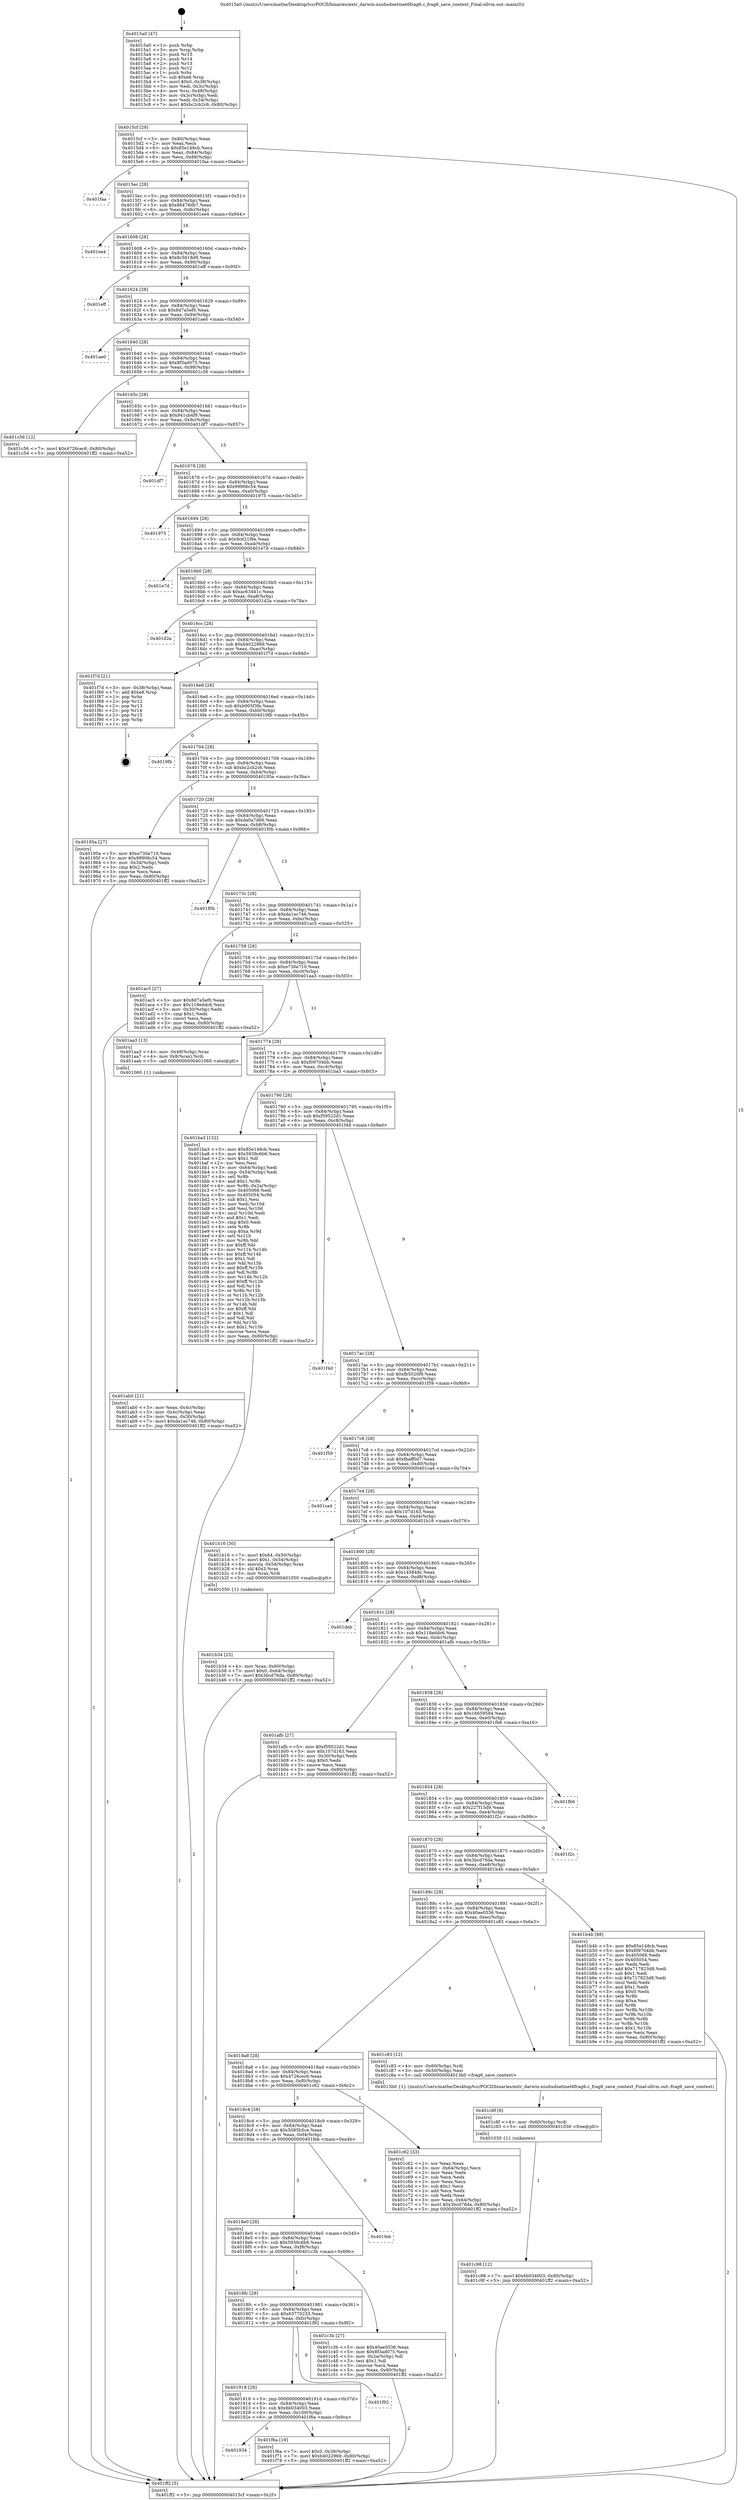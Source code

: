 digraph "0x4015a0" {
  label = "0x4015a0 (/mnt/c/Users/mathe/Desktop/tcc/POCII/binaries/extr_darwin-xnubsdnetinet6frag6.c_frag6_save_context_Final-ollvm.out::main(0))"
  labelloc = "t"
  node[shape=record]

  Entry [label="",width=0.3,height=0.3,shape=circle,fillcolor=black,style=filled]
  "0x4015cf" [label="{
     0x4015cf [29]\l
     | [instrs]\l
     &nbsp;&nbsp;0x4015cf \<+3\>: mov -0x80(%rbp),%eax\l
     &nbsp;&nbsp;0x4015d2 \<+2\>: mov %eax,%ecx\l
     &nbsp;&nbsp;0x4015d4 \<+6\>: sub $0x85e148cb,%ecx\l
     &nbsp;&nbsp;0x4015da \<+6\>: mov %eax,-0x84(%rbp)\l
     &nbsp;&nbsp;0x4015e0 \<+6\>: mov %ecx,-0x88(%rbp)\l
     &nbsp;&nbsp;0x4015e6 \<+6\>: je 0000000000401faa \<main+0xa0a\>\l
  }"]
  "0x401faa" [label="{
     0x401faa\l
  }", style=dashed]
  "0x4015ec" [label="{
     0x4015ec [28]\l
     | [instrs]\l
     &nbsp;&nbsp;0x4015ec \<+5\>: jmp 00000000004015f1 \<main+0x51\>\l
     &nbsp;&nbsp;0x4015f1 \<+6\>: mov -0x84(%rbp),%eax\l
     &nbsp;&nbsp;0x4015f7 \<+5\>: sub $0x86476db7,%eax\l
     &nbsp;&nbsp;0x4015fc \<+6\>: mov %eax,-0x8c(%rbp)\l
     &nbsp;&nbsp;0x401602 \<+6\>: je 0000000000401ee4 \<main+0x944\>\l
  }"]
  Exit [label="",width=0.3,height=0.3,shape=circle,fillcolor=black,style=filled,peripheries=2]
  "0x401ee4" [label="{
     0x401ee4\l
  }", style=dashed]
  "0x401608" [label="{
     0x401608 [28]\l
     | [instrs]\l
     &nbsp;&nbsp;0x401608 \<+5\>: jmp 000000000040160d \<main+0x6d\>\l
     &nbsp;&nbsp;0x40160d \<+6\>: mov -0x84(%rbp),%eax\l
     &nbsp;&nbsp;0x401613 \<+5\>: sub $0x8c5618d9,%eax\l
     &nbsp;&nbsp;0x401618 \<+6\>: mov %eax,-0x90(%rbp)\l
     &nbsp;&nbsp;0x40161e \<+6\>: je 0000000000401eff \<main+0x95f\>\l
  }"]
  "0x401934" [label="{
     0x401934\l
  }", style=dashed]
  "0x401eff" [label="{
     0x401eff\l
  }", style=dashed]
  "0x401624" [label="{
     0x401624 [28]\l
     | [instrs]\l
     &nbsp;&nbsp;0x401624 \<+5\>: jmp 0000000000401629 \<main+0x89\>\l
     &nbsp;&nbsp;0x401629 \<+6\>: mov -0x84(%rbp),%eax\l
     &nbsp;&nbsp;0x40162f \<+5\>: sub $0x8d7a5ef0,%eax\l
     &nbsp;&nbsp;0x401634 \<+6\>: mov %eax,-0x94(%rbp)\l
     &nbsp;&nbsp;0x40163a \<+6\>: je 0000000000401ae0 \<main+0x540\>\l
  }"]
  "0x401f6a" [label="{
     0x401f6a [19]\l
     | [instrs]\l
     &nbsp;&nbsp;0x401f6a \<+7\>: movl $0x0,-0x38(%rbp)\l
     &nbsp;&nbsp;0x401f71 \<+7\>: movl $0xb4022969,-0x80(%rbp)\l
     &nbsp;&nbsp;0x401f78 \<+5\>: jmp 0000000000401ff2 \<main+0xa52\>\l
  }"]
  "0x401ae0" [label="{
     0x401ae0\l
  }", style=dashed]
  "0x401640" [label="{
     0x401640 [28]\l
     | [instrs]\l
     &nbsp;&nbsp;0x401640 \<+5\>: jmp 0000000000401645 \<main+0xa5\>\l
     &nbsp;&nbsp;0x401645 \<+6\>: mov -0x84(%rbp),%eax\l
     &nbsp;&nbsp;0x40164b \<+5\>: sub $0x8f3ad075,%eax\l
     &nbsp;&nbsp;0x401650 \<+6\>: mov %eax,-0x98(%rbp)\l
     &nbsp;&nbsp;0x401656 \<+6\>: je 0000000000401c56 \<main+0x6b6\>\l
  }"]
  "0x401918" [label="{
     0x401918 [28]\l
     | [instrs]\l
     &nbsp;&nbsp;0x401918 \<+5\>: jmp 000000000040191d \<main+0x37d\>\l
     &nbsp;&nbsp;0x40191d \<+6\>: mov -0x84(%rbp),%eax\l
     &nbsp;&nbsp;0x401923 \<+5\>: sub $0x6b034003,%eax\l
     &nbsp;&nbsp;0x401928 \<+6\>: mov %eax,-0x100(%rbp)\l
     &nbsp;&nbsp;0x40192e \<+6\>: je 0000000000401f6a \<main+0x9ca\>\l
  }"]
  "0x401c56" [label="{
     0x401c56 [12]\l
     | [instrs]\l
     &nbsp;&nbsp;0x401c56 \<+7\>: movl $0x4726cec6,-0x80(%rbp)\l
     &nbsp;&nbsp;0x401c5d \<+5\>: jmp 0000000000401ff2 \<main+0xa52\>\l
  }"]
  "0x40165c" [label="{
     0x40165c [28]\l
     | [instrs]\l
     &nbsp;&nbsp;0x40165c \<+5\>: jmp 0000000000401661 \<main+0xc1\>\l
     &nbsp;&nbsp;0x401661 \<+6\>: mov -0x84(%rbp),%eax\l
     &nbsp;&nbsp;0x401667 \<+5\>: sub $0x941cb4f9,%eax\l
     &nbsp;&nbsp;0x40166c \<+6\>: mov %eax,-0x9c(%rbp)\l
     &nbsp;&nbsp;0x401672 \<+6\>: je 0000000000401df7 \<main+0x857\>\l
  }"]
  "0x401f92" [label="{
     0x401f92\l
  }", style=dashed]
  "0x401df7" [label="{
     0x401df7\l
  }", style=dashed]
  "0x401678" [label="{
     0x401678 [28]\l
     | [instrs]\l
     &nbsp;&nbsp;0x401678 \<+5\>: jmp 000000000040167d \<main+0xdd\>\l
     &nbsp;&nbsp;0x40167d \<+6\>: mov -0x84(%rbp),%eax\l
     &nbsp;&nbsp;0x401683 \<+5\>: sub $0x99906c54,%eax\l
     &nbsp;&nbsp;0x401688 \<+6\>: mov %eax,-0xa0(%rbp)\l
     &nbsp;&nbsp;0x40168e \<+6\>: je 0000000000401975 \<main+0x3d5\>\l
  }"]
  "0x401c98" [label="{
     0x401c98 [12]\l
     | [instrs]\l
     &nbsp;&nbsp;0x401c98 \<+7\>: movl $0x6b034003,-0x80(%rbp)\l
     &nbsp;&nbsp;0x401c9f \<+5\>: jmp 0000000000401ff2 \<main+0xa52\>\l
  }"]
  "0x401975" [label="{
     0x401975\l
  }", style=dashed]
  "0x401694" [label="{
     0x401694 [28]\l
     | [instrs]\l
     &nbsp;&nbsp;0x401694 \<+5\>: jmp 0000000000401699 \<main+0xf9\>\l
     &nbsp;&nbsp;0x401699 \<+6\>: mov -0x84(%rbp),%eax\l
     &nbsp;&nbsp;0x40169f \<+5\>: sub $0x9c621f9e,%eax\l
     &nbsp;&nbsp;0x4016a4 \<+6\>: mov %eax,-0xa4(%rbp)\l
     &nbsp;&nbsp;0x4016aa \<+6\>: je 0000000000401e7d \<main+0x8dd\>\l
  }"]
  "0x401c8f" [label="{
     0x401c8f [9]\l
     | [instrs]\l
     &nbsp;&nbsp;0x401c8f \<+4\>: mov -0x60(%rbp),%rdi\l
     &nbsp;&nbsp;0x401c93 \<+5\>: call 0000000000401030 \<free@plt\>\l
     | [calls]\l
     &nbsp;&nbsp;0x401030 \{1\} (unknown)\l
  }"]
  "0x401e7d" [label="{
     0x401e7d\l
  }", style=dashed]
  "0x4016b0" [label="{
     0x4016b0 [28]\l
     | [instrs]\l
     &nbsp;&nbsp;0x4016b0 \<+5\>: jmp 00000000004016b5 \<main+0x115\>\l
     &nbsp;&nbsp;0x4016b5 \<+6\>: mov -0x84(%rbp),%eax\l
     &nbsp;&nbsp;0x4016bb \<+5\>: sub $0xac63441c,%eax\l
     &nbsp;&nbsp;0x4016c0 \<+6\>: mov %eax,-0xa8(%rbp)\l
     &nbsp;&nbsp;0x4016c6 \<+6\>: je 0000000000401d2a \<main+0x78a\>\l
  }"]
  "0x4018fc" [label="{
     0x4018fc [28]\l
     | [instrs]\l
     &nbsp;&nbsp;0x4018fc \<+5\>: jmp 0000000000401901 \<main+0x361\>\l
     &nbsp;&nbsp;0x401901 \<+6\>: mov -0x84(%rbp),%eax\l
     &nbsp;&nbsp;0x401907 \<+5\>: sub $0x63770233,%eax\l
     &nbsp;&nbsp;0x40190c \<+6\>: mov %eax,-0xfc(%rbp)\l
     &nbsp;&nbsp;0x401912 \<+6\>: je 0000000000401f92 \<main+0x9f2\>\l
  }"]
  "0x401d2a" [label="{
     0x401d2a\l
  }", style=dashed]
  "0x4016cc" [label="{
     0x4016cc [28]\l
     | [instrs]\l
     &nbsp;&nbsp;0x4016cc \<+5\>: jmp 00000000004016d1 \<main+0x131\>\l
     &nbsp;&nbsp;0x4016d1 \<+6\>: mov -0x84(%rbp),%eax\l
     &nbsp;&nbsp;0x4016d7 \<+5\>: sub $0xb4022969,%eax\l
     &nbsp;&nbsp;0x4016dc \<+6\>: mov %eax,-0xac(%rbp)\l
     &nbsp;&nbsp;0x4016e2 \<+6\>: je 0000000000401f7d \<main+0x9dd\>\l
  }"]
  "0x401c3b" [label="{
     0x401c3b [27]\l
     | [instrs]\l
     &nbsp;&nbsp;0x401c3b \<+5\>: mov $0x40ae0536,%eax\l
     &nbsp;&nbsp;0x401c40 \<+5\>: mov $0x8f3ad075,%ecx\l
     &nbsp;&nbsp;0x401c45 \<+3\>: mov -0x2a(%rbp),%dl\l
     &nbsp;&nbsp;0x401c48 \<+3\>: test $0x1,%dl\l
     &nbsp;&nbsp;0x401c4b \<+3\>: cmovne %ecx,%eax\l
     &nbsp;&nbsp;0x401c4e \<+3\>: mov %eax,-0x80(%rbp)\l
     &nbsp;&nbsp;0x401c51 \<+5\>: jmp 0000000000401ff2 \<main+0xa52\>\l
  }"]
  "0x401f7d" [label="{
     0x401f7d [21]\l
     | [instrs]\l
     &nbsp;&nbsp;0x401f7d \<+3\>: mov -0x38(%rbp),%eax\l
     &nbsp;&nbsp;0x401f80 \<+7\>: add $0xe8,%rsp\l
     &nbsp;&nbsp;0x401f87 \<+1\>: pop %rbx\l
     &nbsp;&nbsp;0x401f88 \<+2\>: pop %r12\l
     &nbsp;&nbsp;0x401f8a \<+2\>: pop %r13\l
     &nbsp;&nbsp;0x401f8c \<+2\>: pop %r14\l
     &nbsp;&nbsp;0x401f8e \<+2\>: pop %r15\l
     &nbsp;&nbsp;0x401f90 \<+1\>: pop %rbp\l
     &nbsp;&nbsp;0x401f91 \<+1\>: ret\l
  }"]
  "0x4016e8" [label="{
     0x4016e8 [28]\l
     | [instrs]\l
     &nbsp;&nbsp;0x4016e8 \<+5\>: jmp 00000000004016ed \<main+0x14d\>\l
     &nbsp;&nbsp;0x4016ed \<+6\>: mov -0x84(%rbp),%eax\l
     &nbsp;&nbsp;0x4016f3 \<+5\>: sub $0xb905f3fe,%eax\l
     &nbsp;&nbsp;0x4016f8 \<+6\>: mov %eax,-0xb0(%rbp)\l
     &nbsp;&nbsp;0x4016fe \<+6\>: je 00000000004019fb \<main+0x45b\>\l
  }"]
  "0x4018e0" [label="{
     0x4018e0 [28]\l
     | [instrs]\l
     &nbsp;&nbsp;0x4018e0 \<+5\>: jmp 00000000004018e5 \<main+0x345\>\l
     &nbsp;&nbsp;0x4018e5 \<+6\>: mov -0x84(%rbp),%eax\l
     &nbsp;&nbsp;0x4018eb \<+5\>: sub $0x5939c6b6,%eax\l
     &nbsp;&nbsp;0x4018f0 \<+6\>: mov %eax,-0xf8(%rbp)\l
     &nbsp;&nbsp;0x4018f6 \<+6\>: je 0000000000401c3b \<main+0x69b\>\l
  }"]
  "0x4019fb" [label="{
     0x4019fb\l
  }", style=dashed]
  "0x401704" [label="{
     0x401704 [28]\l
     | [instrs]\l
     &nbsp;&nbsp;0x401704 \<+5\>: jmp 0000000000401709 \<main+0x169\>\l
     &nbsp;&nbsp;0x401709 \<+6\>: mov -0x84(%rbp),%eax\l
     &nbsp;&nbsp;0x40170f \<+5\>: sub $0xbc2cb2c6,%eax\l
     &nbsp;&nbsp;0x401714 \<+6\>: mov %eax,-0xb4(%rbp)\l
     &nbsp;&nbsp;0x40171a \<+6\>: je 000000000040195a \<main+0x3ba\>\l
  }"]
  "0x401feb" [label="{
     0x401feb\l
  }", style=dashed]
  "0x40195a" [label="{
     0x40195a [27]\l
     | [instrs]\l
     &nbsp;&nbsp;0x40195a \<+5\>: mov $0xe730e710,%eax\l
     &nbsp;&nbsp;0x40195f \<+5\>: mov $0x99906c54,%ecx\l
     &nbsp;&nbsp;0x401964 \<+3\>: mov -0x34(%rbp),%edx\l
     &nbsp;&nbsp;0x401967 \<+3\>: cmp $0x2,%edx\l
     &nbsp;&nbsp;0x40196a \<+3\>: cmovne %ecx,%eax\l
     &nbsp;&nbsp;0x40196d \<+3\>: mov %eax,-0x80(%rbp)\l
     &nbsp;&nbsp;0x401970 \<+5\>: jmp 0000000000401ff2 \<main+0xa52\>\l
  }"]
  "0x401720" [label="{
     0x401720 [28]\l
     | [instrs]\l
     &nbsp;&nbsp;0x401720 \<+5\>: jmp 0000000000401725 \<main+0x185\>\l
     &nbsp;&nbsp;0x401725 \<+6\>: mov -0x84(%rbp),%eax\l
     &nbsp;&nbsp;0x40172b \<+5\>: sub $0xda0a7d66,%eax\l
     &nbsp;&nbsp;0x401730 \<+6\>: mov %eax,-0xb8(%rbp)\l
     &nbsp;&nbsp;0x401736 \<+6\>: je 0000000000401f0b \<main+0x96b\>\l
  }"]
  "0x401ff2" [label="{
     0x401ff2 [5]\l
     | [instrs]\l
     &nbsp;&nbsp;0x401ff2 \<+5\>: jmp 00000000004015cf \<main+0x2f\>\l
  }"]
  "0x4015a0" [label="{
     0x4015a0 [47]\l
     | [instrs]\l
     &nbsp;&nbsp;0x4015a0 \<+1\>: push %rbp\l
     &nbsp;&nbsp;0x4015a1 \<+3\>: mov %rsp,%rbp\l
     &nbsp;&nbsp;0x4015a4 \<+2\>: push %r15\l
     &nbsp;&nbsp;0x4015a6 \<+2\>: push %r14\l
     &nbsp;&nbsp;0x4015a8 \<+2\>: push %r13\l
     &nbsp;&nbsp;0x4015aa \<+2\>: push %r12\l
     &nbsp;&nbsp;0x4015ac \<+1\>: push %rbx\l
     &nbsp;&nbsp;0x4015ad \<+7\>: sub $0xe8,%rsp\l
     &nbsp;&nbsp;0x4015b4 \<+7\>: movl $0x0,-0x38(%rbp)\l
     &nbsp;&nbsp;0x4015bb \<+3\>: mov %edi,-0x3c(%rbp)\l
     &nbsp;&nbsp;0x4015be \<+4\>: mov %rsi,-0x48(%rbp)\l
     &nbsp;&nbsp;0x4015c2 \<+3\>: mov -0x3c(%rbp),%edi\l
     &nbsp;&nbsp;0x4015c5 \<+3\>: mov %edi,-0x34(%rbp)\l
     &nbsp;&nbsp;0x4015c8 \<+7\>: movl $0xbc2cb2c6,-0x80(%rbp)\l
  }"]
  "0x4018c4" [label="{
     0x4018c4 [28]\l
     | [instrs]\l
     &nbsp;&nbsp;0x4018c4 \<+5\>: jmp 00000000004018c9 \<main+0x329\>\l
     &nbsp;&nbsp;0x4018c9 \<+6\>: mov -0x84(%rbp),%eax\l
     &nbsp;&nbsp;0x4018cf \<+5\>: sub $0x5085b5ce,%eax\l
     &nbsp;&nbsp;0x4018d4 \<+6\>: mov %eax,-0xf4(%rbp)\l
     &nbsp;&nbsp;0x4018da \<+6\>: je 0000000000401feb \<main+0xa4b\>\l
  }"]
  "0x401f0b" [label="{
     0x401f0b\l
  }", style=dashed]
  "0x40173c" [label="{
     0x40173c [28]\l
     | [instrs]\l
     &nbsp;&nbsp;0x40173c \<+5\>: jmp 0000000000401741 \<main+0x1a1\>\l
     &nbsp;&nbsp;0x401741 \<+6\>: mov -0x84(%rbp),%eax\l
     &nbsp;&nbsp;0x401747 \<+5\>: sub $0xda1ec746,%eax\l
     &nbsp;&nbsp;0x40174c \<+6\>: mov %eax,-0xbc(%rbp)\l
     &nbsp;&nbsp;0x401752 \<+6\>: je 0000000000401ac5 \<main+0x525\>\l
  }"]
  "0x401c62" [label="{
     0x401c62 [33]\l
     | [instrs]\l
     &nbsp;&nbsp;0x401c62 \<+2\>: xor %eax,%eax\l
     &nbsp;&nbsp;0x401c64 \<+3\>: mov -0x64(%rbp),%ecx\l
     &nbsp;&nbsp;0x401c67 \<+2\>: mov %eax,%edx\l
     &nbsp;&nbsp;0x401c69 \<+2\>: sub %ecx,%edx\l
     &nbsp;&nbsp;0x401c6b \<+2\>: mov %eax,%ecx\l
     &nbsp;&nbsp;0x401c6d \<+3\>: sub $0x1,%ecx\l
     &nbsp;&nbsp;0x401c70 \<+2\>: add %ecx,%edx\l
     &nbsp;&nbsp;0x401c72 \<+2\>: sub %edx,%eax\l
     &nbsp;&nbsp;0x401c74 \<+3\>: mov %eax,-0x64(%rbp)\l
     &nbsp;&nbsp;0x401c77 \<+7\>: movl $0x3bcd76da,-0x80(%rbp)\l
     &nbsp;&nbsp;0x401c7e \<+5\>: jmp 0000000000401ff2 \<main+0xa52\>\l
  }"]
  "0x401ac5" [label="{
     0x401ac5 [27]\l
     | [instrs]\l
     &nbsp;&nbsp;0x401ac5 \<+5\>: mov $0x8d7a5ef0,%eax\l
     &nbsp;&nbsp;0x401aca \<+5\>: mov $0x118eddc6,%ecx\l
     &nbsp;&nbsp;0x401acf \<+3\>: mov -0x30(%rbp),%edx\l
     &nbsp;&nbsp;0x401ad2 \<+3\>: cmp $0x1,%edx\l
     &nbsp;&nbsp;0x401ad5 \<+3\>: cmovl %ecx,%eax\l
     &nbsp;&nbsp;0x401ad8 \<+3\>: mov %eax,-0x80(%rbp)\l
     &nbsp;&nbsp;0x401adb \<+5\>: jmp 0000000000401ff2 \<main+0xa52\>\l
  }"]
  "0x401758" [label="{
     0x401758 [28]\l
     | [instrs]\l
     &nbsp;&nbsp;0x401758 \<+5\>: jmp 000000000040175d \<main+0x1bd\>\l
     &nbsp;&nbsp;0x40175d \<+6\>: mov -0x84(%rbp),%eax\l
     &nbsp;&nbsp;0x401763 \<+5\>: sub $0xe730e710,%eax\l
     &nbsp;&nbsp;0x401768 \<+6\>: mov %eax,-0xc0(%rbp)\l
     &nbsp;&nbsp;0x40176e \<+6\>: je 0000000000401aa3 \<main+0x503\>\l
  }"]
  "0x4018a8" [label="{
     0x4018a8 [28]\l
     | [instrs]\l
     &nbsp;&nbsp;0x4018a8 \<+5\>: jmp 00000000004018ad \<main+0x30d\>\l
     &nbsp;&nbsp;0x4018ad \<+6\>: mov -0x84(%rbp),%eax\l
     &nbsp;&nbsp;0x4018b3 \<+5\>: sub $0x4726cec6,%eax\l
     &nbsp;&nbsp;0x4018b8 \<+6\>: mov %eax,-0xf0(%rbp)\l
     &nbsp;&nbsp;0x4018be \<+6\>: je 0000000000401c62 \<main+0x6c2\>\l
  }"]
  "0x401aa3" [label="{
     0x401aa3 [13]\l
     | [instrs]\l
     &nbsp;&nbsp;0x401aa3 \<+4\>: mov -0x48(%rbp),%rax\l
     &nbsp;&nbsp;0x401aa7 \<+4\>: mov 0x8(%rax),%rdi\l
     &nbsp;&nbsp;0x401aab \<+5\>: call 0000000000401060 \<atoi@plt\>\l
     | [calls]\l
     &nbsp;&nbsp;0x401060 \{1\} (unknown)\l
  }"]
  "0x401774" [label="{
     0x401774 [28]\l
     | [instrs]\l
     &nbsp;&nbsp;0x401774 \<+5\>: jmp 0000000000401779 \<main+0x1d9\>\l
     &nbsp;&nbsp;0x401779 \<+6\>: mov -0x84(%rbp),%eax\l
     &nbsp;&nbsp;0x40177f \<+5\>: sub $0xf09704bb,%eax\l
     &nbsp;&nbsp;0x401784 \<+6\>: mov %eax,-0xc4(%rbp)\l
     &nbsp;&nbsp;0x40178a \<+6\>: je 0000000000401ba3 \<main+0x603\>\l
  }"]
  "0x401ab0" [label="{
     0x401ab0 [21]\l
     | [instrs]\l
     &nbsp;&nbsp;0x401ab0 \<+3\>: mov %eax,-0x4c(%rbp)\l
     &nbsp;&nbsp;0x401ab3 \<+3\>: mov -0x4c(%rbp),%eax\l
     &nbsp;&nbsp;0x401ab6 \<+3\>: mov %eax,-0x30(%rbp)\l
     &nbsp;&nbsp;0x401ab9 \<+7\>: movl $0xda1ec746,-0x80(%rbp)\l
     &nbsp;&nbsp;0x401ac0 \<+5\>: jmp 0000000000401ff2 \<main+0xa52\>\l
  }"]
  "0x401c83" [label="{
     0x401c83 [12]\l
     | [instrs]\l
     &nbsp;&nbsp;0x401c83 \<+4\>: mov -0x60(%rbp),%rdi\l
     &nbsp;&nbsp;0x401c87 \<+3\>: mov -0x50(%rbp),%esi\l
     &nbsp;&nbsp;0x401c8a \<+5\>: call 00000000004013b0 \<frag6_save_context\>\l
     | [calls]\l
     &nbsp;&nbsp;0x4013b0 \{1\} (/mnt/c/Users/mathe/Desktop/tcc/POCII/binaries/extr_darwin-xnubsdnetinet6frag6.c_frag6_save_context_Final-ollvm.out::frag6_save_context)\l
  }"]
  "0x401ba3" [label="{
     0x401ba3 [152]\l
     | [instrs]\l
     &nbsp;&nbsp;0x401ba3 \<+5\>: mov $0x85e148cb,%eax\l
     &nbsp;&nbsp;0x401ba8 \<+5\>: mov $0x5939c6b6,%ecx\l
     &nbsp;&nbsp;0x401bad \<+2\>: mov $0x1,%dl\l
     &nbsp;&nbsp;0x401baf \<+2\>: xor %esi,%esi\l
     &nbsp;&nbsp;0x401bb1 \<+3\>: mov -0x64(%rbp),%edi\l
     &nbsp;&nbsp;0x401bb4 \<+3\>: cmp -0x54(%rbp),%edi\l
     &nbsp;&nbsp;0x401bb7 \<+4\>: setl %r8b\l
     &nbsp;&nbsp;0x401bbb \<+4\>: and $0x1,%r8b\l
     &nbsp;&nbsp;0x401bbf \<+4\>: mov %r8b,-0x2a(%rbp)\l
     &nbsp;&nbsp;0x401bc3 \<+7\>: mov 0x405068,%edi\l
     &nbsp;&nbsp;0x401bca \<+8\>: mov 0x405054,%r9d\l
     &nbsp;&nbsp;0x401bd2 \<+3\>: sub $0x1,%esi\l
     &nbsp;&nbsp;0x401bd5 \<+3\>: mov %edi,%r10d\l
     &nbsp;&nbsp;0x401bd8 \<+3\>: add %esi,%r10d\l
     &nbsp;&nbsp;0x401bdb \<+4\>: imul %r10d,%edi\l
     &nbsp;&nbsp;0x401bdf \<+3\>: and $0x1,%edi\l
     &nbsp;&nbsp;0x401be2 \<+3\>: cmp $0x0,%edi\l
     &nbsp;&nbsp;0x401be5 \<+4\>: sete %r8b\l
     &nbsp;&nbsp;0x401be9 \<+4\>: cmp $0xa,%r9d\l
     &nbsp;&nbsp;0x401bed \<+4\>: setl %r11b\l
     &nbsp;&nbsp;0x401bf1 \<+3\>: mov %r8b,%bl\l
     &nbsp;&nbsp;0x401bf4 \<+3\>: xor $0xff,%bl\l
     &nbsp;&nbsp;0x401bf7 \<+3\>: mov %r11b,%r14b\l
     &nbsp;&nbsp;0x401bfa \<+4\>: xor $0xff,%r14b\l
     &nbsp;&nbsp;0x401bfe \<+3\>: xor $0x1,%dl\l
     &nbsp;&nbsp;0x401c01 \<+3\>: mov %bl,%r15b\l
     &nbsp;&nbsp;0x401c04 \<+4\>: and $0xff,%r15b\l
     &nbsp;&nbsp;0x401c08 \<+3\>: and %dl,%r8b\l
     &nbsp;&nbsp;0x401c0b \<+3\>: mov %r14b,%r12b\l
     &nbsp;&nbsp;0x401c0e \<+4\>: and $0xff,%r12b\l
     &nbsp;&nbsp;0x401c12 \<+3\>: and %dl,%r11b\l
     &nbsp;&nbsp;0x401c15 \<+3\>: or %r8b,%r15b\l
     &nbsp;&nbsp;0x401c18 \<+3\>: or %r11b,%r12b\l
     &nbsp;&nbsp;0x401c1b \<+3\>: xor %r12b,%r15b\l
     &nbsp;&nbsp;0x401c1e \<+3\>: or %r14b,%bl\l
     &nbsp;&nbsp;0x401c21 \<+3\>: xor $0xff,%bl\l
     &nbsp;&nbsp;0x401c24 \<+3\>: or $0x1,%dl\l
     &nbsp;&nbsp;0x401c27 \<+2\>: and %dl,%bl\l
     &nbsp;&nbsp;0x401c29 \<+3\>: or %bl,%r15b\l
     &nbsp;&nbsp;0x401c2c \<+4\>: test $0x1,%r15b\l
     &nbsp;&nbsp;0x401c30 \<+3\>: cmovne %ecx,%eax\l
     &nbsp;&nbsp;0x401c33 \<+3\>: mov %eax,-0x80(%rbp)\l
     &nbsp;&nbsp;0x401c36 \<+5\>: jmp 0000000000401ff2 \<main+0xa52\>\l
  }"]
  "0x401790" [label="{
     0x401790 [28]\l
     | [instrs]\l
     &nbsp;&nbsp;0x401790 \<+5\>: jmp 0000000000401795 \<main+0x1f5\>\l
     &nbsp;&nbsp;0x401795 \<+6\>: mov -0x84(%rbp),%eax\l
     &nbsp;&nbsp;0x40179b \<+5\>: sub $0xf59522d1,%eax\l
     &nbsp;&nbsp;0x4017a0 \<+6\>: mov %eax,-0xc8(%rbp)\l
     &nbsp;&nbsp;0x4017a6 \<+6\>: je 0000000000401f4d \<main+0x9ad\>\l
  }"]
  "0x40188c" [label="{
     0x40188c [28]\l
     | [instrs]\l
     &nbsp;&nbsp;0x40188c \<+5\>: jmp 0000000000401891 \<main+0x2f1\>\l
     &nbsp;&nbsp;0x401891 \<+6\>: mov -0x84(%rbp),%eax\l
     &nbsp;&nbsp;0x401897 \<+5\>: sub $0x40ae0536,%eax\l
     &nbsp;&nbsp;0x40189c \<+6\>: mov %eax,-0xec(%rbp)\l
     &nbsp;&nbsp;0x4018a2 \<+6\>: je 0000000000401c83 \<main+0x6e3\>\l
  }"]
  "0x401f4d" [label="{
     0x401f4d\l
  }", style=dashed]
  "0x4017ac" [label="{
     0x4017ac [28]\l
     | [instrs]\l
     &nbsp;&nbsp;0x4017ac \<+5\>: jmp 00000000004017b1 \<main+0x211\>\l
     &nbsp;&nbsp;0x4017b1 \<+6\>: mov -0x84(%rbp),%eax\l
     &nbsp;&nbsp;0x4017b7 \<+5\>: sub $0xfb5020f9,%eax\l
     &nbsp;&nbsp;0x4017bc \<+6\>: mov %eax,-0xcc(%rbp)\l
     &nbsp;&nbsp;0x4017c2 \<+6\>: je 0000000000401f59 \<main+0x9b9\>\l
  }"]
  "0x401b4b" [label="{
     0x401b4b [88]\l
     | [instrs]\l
     &nbsp;&nbsp;0x401b4b \<+5\>: mov $0x85e148cb,%eax\l
     &nbsp;&nbsp;0x401b50 \<+5\>: mov $0xf09704bb,%ecx\l
     &nbsp;&nbsp;0x401b55 \<+7\>: mov 0x405068,%edx\l
     &nbsp;&nbsp;0x401b5c \<+7\>: mov 0x405054,%esi\l
     &nbsp;&nbsp;0x401b63 \<+2\>: mov %edx,%edi\l
     &nbsp;&nbsp;0x401b65 \<+6\>: add $0x717823d8,%edi\l
     &nbsp;&nbsp;0x401b6b \<+3\>: sub $0x1,%edi\l
     &nbsp;&nbsp;0x401b6e \<+6\>: sub $0x717823d8,%edi\l
     &nbsp;&nbsp;0x401b74 \<+3\>: imul %edi,%edx\l
     &nbsp;&nbsp;0x401b77 \<+3\>: and $0x1,%edx\l
     &nbsp;&nbsp;0x401b7a \<+3\>: cmp $0x0,%edx\l
     &nbsp;&nbsp;0x401b7d \<+4\>: sete %r8b\l
     &nbsp;&nbsp;0x401b81 \<+3\>: cmp $0xa,%esi\l
     &nbsp;&nbsp;0x401b84 \<+4\>: setl %r9b\l
     &nbsp;&nbsp;0x401b88 \<+3\>: mov %r8b,%r10b\l
     &nbsp;&nbsp;0x401b8b \<+3\>: and %r9b,%r10b\l
     &nbsp;&nbsp;0x401b8e \<+3\>: xor %r9b,%r8b\l
     &nbsp;&nbsp;0x401b91 \<+3\>: or %r8b,%r10b\l
     &nbsp;&nbsp;0x401b94 \<+4\>: test $0x1,%r10b\l
     &nbsp;&nbsp;0x401b98 \<+3\>: cmovne %ecx,%eax\l
     &nbsp;&nbsp;0x401b9b \<+3\>: mov %eax,-0x80(%rbp)\l
     &nbsp;&nbsp;0x401b9e \<+5\>: jmp 0000000000401ff2 \<main+0xa52\>\l
  }"]
  "0x401f59" [label="{
     0x401f59\l
  }", style=dashed]
  "0x4017c8" [label="{
     0x4017c8 [28]\l
     | [instrs]\l
     &nbsp;&nbsp;0x4017c8 \<+5\>: jmp 00000000004017cd \<main+0x22d\>\l
     &nbsp;&nbsp;0x4017cd \<+6\>: mov -0x84(%rbp),%eax\l
     &nbsp;&nbsp;0x4017d3 \<+5\>: sub $0xfbaff0d7,%eax\l
     &nbsp;&nbsp;0x4017d8 \<+6\>: mov %eax,-0xd0(%rbp)\l
     &nbsp;&nbsp;0x4017de \<+6\>: je 0000000000401ca4 \<main+0x704\>\l
  }"]
  "0x401870" [label="{
     0x401870 [28]\l
     | [instrs]\l
     &nbsp;&nbsp;0x401870 \<+5\>: jmp 0000000000401875 \<main+0x2d5\>\l
     &nbsp;&nbsp;0x401875 \<+6\>: mov -0x84(%rbp),%eax\l
     &nbsp;&nbsp;0x40187b \<+5\>: sub $0x3bcd76da,%eax\l
     &nbsp;&nbsp;0x401880 \<+6\>: mov %eax,-0xe8(%rbp)\l
     &nbsp;&nbsp;0x401886 \<+6\>: je 0000000000401b4b \<main+0x5ab\>\l
  }"]
  "0x401ca4" [label="{
     0x401ca4\l
  }", style=dashed]
  "0x4017e4" [label="{
     0x4017e4 [28]\l
     | [instrs]\l
     &nbsp;&nbsp;0x4017e4 \<+5\>: jmp 00000000004017e9 \<main+0x249\>\l
     &nbsp;&nbsp;0x4017e9 \<+6\>: mov -0x84(%rbp),%eax\l
     &nbsp;&nbsp;0x4017ef \<+5\>: sub $0x107d163,%eax\l
     &nbsp;&nbsp;0x4017f4 \<+6\>: mov %eax,-0xd4(%rbp)\l
     &nbsp;&nbsp;0x4017fa \<+6\>: je 0000000000401b16 \<main+0x576\>\l
  }"]
  "0x401f2c" [label="{
     0x401f2c\l
  }", style=dashed]
  "0x401b16" [label="{
     0x401b16 [30]\l
     | [instrs]\l
     &nbsp;&nbsp;0x401b16 \<+7\>: movl $0x64,-0x50(%rbp)\l
     &nbsp;&nbsp;0x401b1d \<+7\>: movl $0x1,-0x54(%rbp)\l
     &nbsp;&nbsp;0x401b24 \<+4\>: movslq -0x54(%rbp),%rax\l
     &nbsp;&nbsp;0x401b28 \<+4\>: shl $0x3,%rax\l
     &nbsp;&nbsp;0x401b2c \<+3\>: mov %rax,%rdi\l
     &nbsp;&nbsp;0x401b2f \<+5\>: call 0000000000401050 \<malloc@plt\>\l
     | [calls]\l
     &nbsp;&nbsp;0x401050 \{1\} (unknown)\l
  }"]
  "0x401800" [label="{
     0x401800 [28]\l
     | [instrs]\l
     &nbsp;&nbsp;0x401800 \<+5\>: jmp 0000000000401805 \<main+0x265\>\l
     &nbsp;&nbsp;0x401805 \<+6\>: mov -0x84(%rbp),%eax\l
     &nbsp;&nbsp;0x40180b \<+5\>: sub $0x145848c,%eax\l
     &nbsp;&nbsp;0x401810 \<+6\>: mov %eax,-0xd8(%rbp)\l
     &nbsp;&nbsp;0x401816 \<+6\>: je 0000000000401deb \<main+0x84b\>\l
  }"]
  "0x401854" [label="{
     0x401854 [28]\l
     | [instrs]\l
     &nbsp;&nbsp;0x401854 \<+5\>: jmp 0000000000401859 \<main+0x2b9\>\l
     &nbsp;&nbsp;0x401859 \<+6\>: mov -0x84(%rbp),%eax\l
     &nbsp;&nbsp;0x40185f \<+5\>: sub $0x227f15d9,%eax\l
     &nbsp;&nbsp;0x401864 \<+6\>: mov %eax,-0xe4(%rbp)\l
     &nbsp;&nbsp;0x40186a \<+6\>: je 0000000000401f2c \<main+0x98c\>\l
  }"]
  "0x401deb" [label="{
     0x401deb\l
  }", style=dashed]
  "0x40181c" [label="{
     0x40181c [28]\l
     | [instrs]\l
     &nbsp;&nbsp;0x40181c \<+5\>: jmp 0000000000401821 \<main+0x281\>\l
     &nbsp;&nbsp;0x401821 \<+6\>: mov -0x84(%rbp),%eax\l
     &nbsp;&nbsp;0x401827 \<+5\>: sub $0x118eddc6,%eax\l
     &nbsp;&nbsp;0x40182c \<+6\>: mov %eax,-0xdc(%rbp)\l
     &nbsp;&nbsp;0x401832 \<+6\>: je 0000000000401afb \<main+0x55b\>\l
  }"]
  "0x401fb6" [label="{
     0x401fb6\l
  }", style=dashed]
  "0x401afb" [label="{
     0x401afb [27]\l
     | [instrs]\l
     &nbsp;&nbsp;0x401afb \<+5\>: mov $0xf59522d1,%eax\l
     &nbsp;&nbsp;0x401b00 \<+5\>: mov $0x107d163,%ecx\l
     &nbsp;&nbsp;0x401b05 \<+3\>: mov -0x30(%rbp),%edx\l
     &nbsp;&nbsp;0x401b08 \<+3\>: cmp $0x0,%edx\l
     &nbsp;&nbsp;0x401b0b \<+3\>: cmove %ecx,%eax\l
     &nbsp;&nbsp;0x401b0e \<+3\>: mov %eax,-0x80(%rbp)\l
     &nbsp;&nbsp;0x401b11 \<+5\>: jmp 0000000000401ff2 \<main+0xa52\>\l
  }"]
  "0x401838" [label="{
     0x401838 [28]\l
     | [instrs]\l
     &nbsp;&nbsp;0x401838 \<+5\>: jmp 000000000040183d \<main+0x29d\>\l
     &nbsp;&nbsp;0x40183d \<+6\>: mov -0x84(%rbp),%eax\l
     &nbsp;&nbsp;0x401843 \<+5\>: sub $0x16659584,%eax\l
     &nbsp;&nbsp;0x401848 \<+6\>: mov %eax,-0xe0(%rbp)\l
     &nbsp;&nbsp;0x40184e \<+6\>: je 0000000000401fb6 \<main+0xa16\>\l
  }"]
  "0x401b34" [label="{
     0x401b34 [23]\l
     | [instrs]\l
     &nbsp;&nbsp;0x401b34 \<+4\>: mov %rax,-0x60(%rbp)\l
     &nbsp;&nbsp;0x401b38 \<+7\>: movl $0x0,-0x64(%rbp)\l
     &nbsp;&nbsp;0x401b3f \<+7\>: movl $0x3bcd76da,-0x80(%rbp)\l
     &nbsp;&nbsp;0x401b46 \<+5\>: jmp 0000000000401ff2 \<main+0xa52\>\l
  }"]
  Entry -> "0x4015a0" [label=" 1"]
  "0x4015cf" -> "0x401faa" [label=" 0"]
  "0x4015cf" -> "0x4015ec" [label=" 16"]
  "0x401f7d" -> Exit [label=" 1"]
  "0x4015ec" -> "0x401ee4" [label=" 0"]
  "0x4015ec" -> "0x401608" [label=" 16"]
  "0x401f6a" -> "0x401ff2" [label=" 1"]
  "0x401608" -> "0x401eff" [label=" 0"]
  "0x401608" -> "0x401624" [label=" 16"]
  "0x401918" -> "0x401934" [label=" 0"]
  "0x401624" -> "0x401ae0" [label=" 0"]
  "0x401624" -> "0x401640" [label=" 16"]
  "0x401918" -> "0x401f6a" [label=" 1"]
  "0x401640" -> "0x401c56" [label=" 1"]
  "0x401640" -> "0x40165c" [label=" 15"]
  "0x4018fc" -> "0x401918" [label=" 1"]
  "0x40165c" -> "0x401df7" [label=" 0"]
  "0x40165c" -> "0x401678" [label=" 15"]
  "0x4018fc" -> "0x401f92" [label=" 0"]
  "0x401678" -> "0x401975" [label=" 0"]
  "0x401678" -> "0x401694" [label=" 15"]
  "0x401c98" -> "0x401ff2" [label=" 1"]
  "0x401694" -> "0x401e7d" [label=" 0"]
  "0x401694" -> "0x4016b0" [label=" 15"]
  "0x401c8f" -> "0x401c98" [label=" 1"]
  "0x4016b0" -> "0x401d2a" [label=" 0"]
  "0x4016b0" -> "0x4016cc" [label=" 15"]
  "0x401c83" -> "0x401c8f" [label=" 1"]
  "0x4016cc" -> "0x401f7d" [label=" 1"]
  "0x4016cc" -> "0x4016e8" [label=" 14"]
  "0x401c62" -> "0x401ff2" [label=" 1"]
  "0x4016e8" -> "0x4019fb" [label=" 0"]
  "0x4016e8" -> "0x401704" [label=" 14"]
  "0x401c3b" -> "0x401ff2" [label=" 2"]
  "0x401704" -> "0x40195a" [label=" 1"]
  "0x401704" -> "0x401720" [label=" 13"]
  "0x40195a" -> "0x401ff2" [label=" 1"]
  "0x4015a0" -> "0x4015cf" [label=" 1"]
  "0x401ff2" -> "0x4015cf" [label=" 15"]
  "0x4018e0" -> "0x4018fc" [label=" 1"]
  "0x401720" -> "0x401f0b" [label=" 0"]
  "0x401720" -> "0x40173c" [label=" 13"]
  "0x401c56" -> "0x401ff2" [label=" 1"]
  "0x40173c" -> "0x401ac5" [label=" 1"]
  "0x40173c" -> "0x401758" [label=" 12"]
  "0x4018c4" -> "0x4018e0" [label=" 3"]
  "0x401758" -> "0x401aa3" [label=" 1"]
  "0x401758" -> "0x401774" [label=" 11"]
  "0x401aa3" -> "0x401ab0" [label=" 1"]
  "0x401ab0" -> "0x401ff2" [label=" 1"]
  "0x401ac5" -> "0x401ff2" [label=" 1"]
  "0x4018e0" -> "0x401c3b" [label=" 2"]
  "0x401774" -> "0x401ba3" [label=" 2"]
  "0x401774" -> "0x401790" [label=" 9"]
  "0x4018a8" -> "0x4018c4" [label=" 3"]
  "0x401790" -> "0x401f4d" [label=" 0"]
  "0x401790" -> "0x4017ac" [label=" 9"]
  "0x4018c4" -> "0x401feb" [label=" 0"]
  "0x4017ac" -> "0x401f59" [label=" 0"]
  "0x4017ac" -> "0x4017c8" [label=" 9"]
  "0x40188c" -> "0x4018a8" [label=" 4"]
  "0x4017c8" -> "0x401ca4" [label=" 0"]
  "0x4017c8" -> "0x4017e4" [label=" 9"]
  "0x4018a8" -> "0x401c62" [label=" 1"]
  "0x4017e4" -> "0x401b16" [label=" 1"]
  "0x4017e4" -> "0x401800" [label=" 8"]
  "0x401ba3" -> "0x401ff2" [label=" 2"]
  "0x401800" -> "0x401deb" [label=" 0"]
  "0x401800" -> "0x40181c" [label=" 8"]
  "0x401870" -> "0x40188c" [label=" 5"]
  "0x40181c" -> "0x401afb" [label=" 1"]
  "0x40181c" -> "0x401838" [label=" 7"]
  "0x401afb" -> "0x401ff2" [label=" 1"]
  "0x401b16" -> "0x401b34" [label=" 1"]
  "0x401b34" -> "0x401ff2" [label=" 1"]
  "0x401870" -> "0x401b4b" [label=" 2"]
  "0x401838" -> "0x401fb6" [label=" 0"]
  "0x401838" -> "0x401854" [label=" 7"]
  "0x401b4b" -> "0x401ff2" [label=" 2"]
  "0x401854" -> "0x401f2c" [label=" 0"]
  "0x401854" -> "0x401870" [label=" 7"]
  "0x40188c" -> "0x401c83" [label=" 1"]
}
